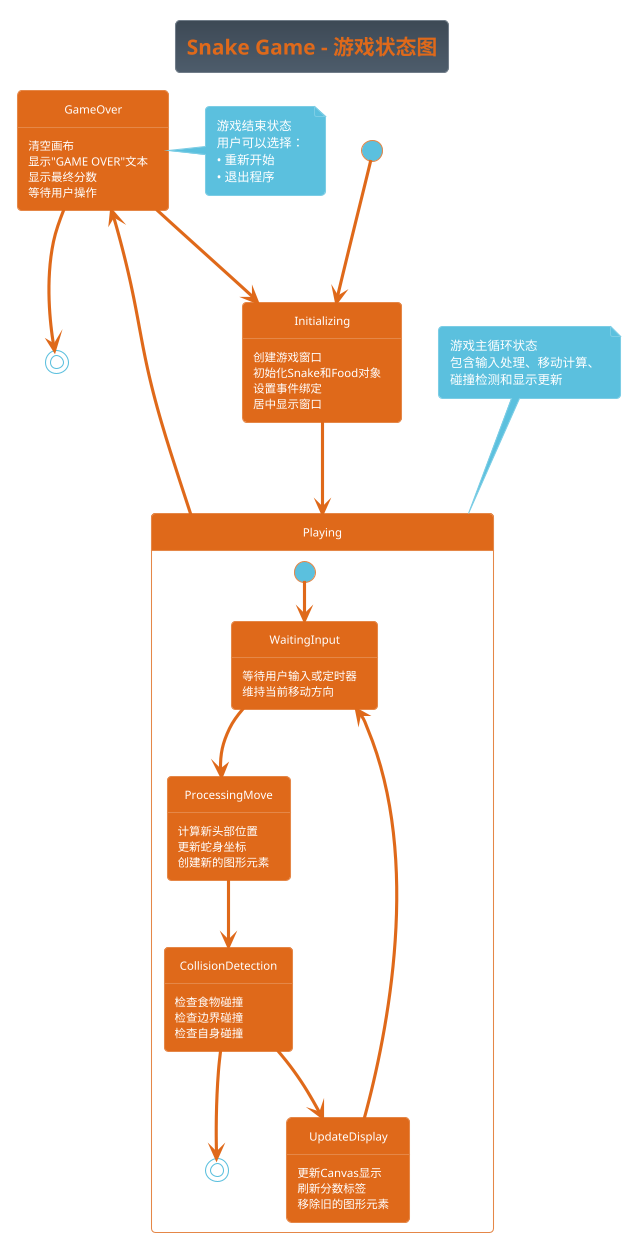 @startuml Snake_Game_State
!define FONT_NAME "Microsoft YaHei"
skinparam defaultFontName "Microsoft YaHei"
skinparam defaultFontSize 12
!theme superhero

title Snake Game - 游戏状态图

[*] --> Initializing

state Initializing {
  Initializing : 创建游戏窗口
  Initializing : 初始化Snake和Food对象
  Initializing : 设置事件绑定
  Initializing : 居中显示窗口
}

state Playing {
  [*] --> WaitingInput
  
  state WaitingInput {
    WaitingInput : 等待用户输入或定时器
    WaitingInput : 维持当前移动方向
  }
  
  state ProcessingMove {
    ProcessingMove : 计算新头部位置
    ProcessingMove : 更新蛇身坐标
    ProcessingMove : 创建新的图形元素
  }
  
  state CollisionDetection {
    CollisionDetection : 检查食物碰撞
    CollisionDetection : 检查边界碰撞
    CollisionDetection : 检查自身碰撞
  }
  
  state UpdateDisplay {
    UpdateDisplay : 更新Canvas显示
    UpdateDisplay : 刷新分数标签
    UpdateDisplay : 移除旧的图形元素
  }
  
  WaitingInput --> ProcessingMove : 定时器触发或方向改变
  ProcessingMove --> CollisionDetection : 移动完成
  CollisionDetection --> UpdateDisplay : 无碰撞
  UpdateDisplay --> WaitingInput : 显示更新完成
  
  CollisionDetection --> [*] : 检测到碰撞
}

state GameOver {
  GameOver : 清空画布
  GameOver : 显示"GAME OVER"文本
  GameOver : 显示最终分数
  GameOver : 等待用户操作
}

Initializing --> Playing : 初始化完成
Playing --> GameOver : 碰撞发生
GameOver --> Initializing : 重新启动
GameOver --> [*] : 关闭程序

note top of Playing
  游戏主循环状态
  包含输入处理、移动计算、
  碰撞检测和显示更新
end note

note right of GameOver
  游戏结束状态
  用户可以选择：
  • 重新开始
  • 退出程序
end note

@enduml
